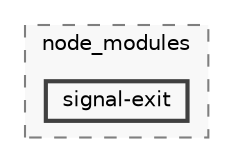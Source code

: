 digraph "backend/node_modules/signal-exit"
{
 // LATEX_PDF_SIZE
  bgcolor="transparent";
  edge [fontname=Helvetica,fontsize=10,labelfontname=Helvetica,labelfontsize=10];
  node [fontname=Helvetica,fontsize=10,shape=box,height=0.2,width=0.4];
  compound=true
  subgraph clusterdir_86dbea9de526ba50b112ba867d8b4b1f {
    graph [ bgcolor="#f8f8f8", pencolor="grey50", label="node_modules", fontname=Helvetica,fontsize=10 style="filled,dashed", URL="dir_86dbea9de526ba50b112ba867d8b4b1f.html",tooltip=""]
  dir_849ba25899d04cd836d2c592e0b5d512 [label="signal-exit", fillcolor="#f8f8f8", color="grey25", style="filled,bold", URL="dir_849ba25899d04cd836d2c592e0b5d512.html",tooltip=""];
  }
}
